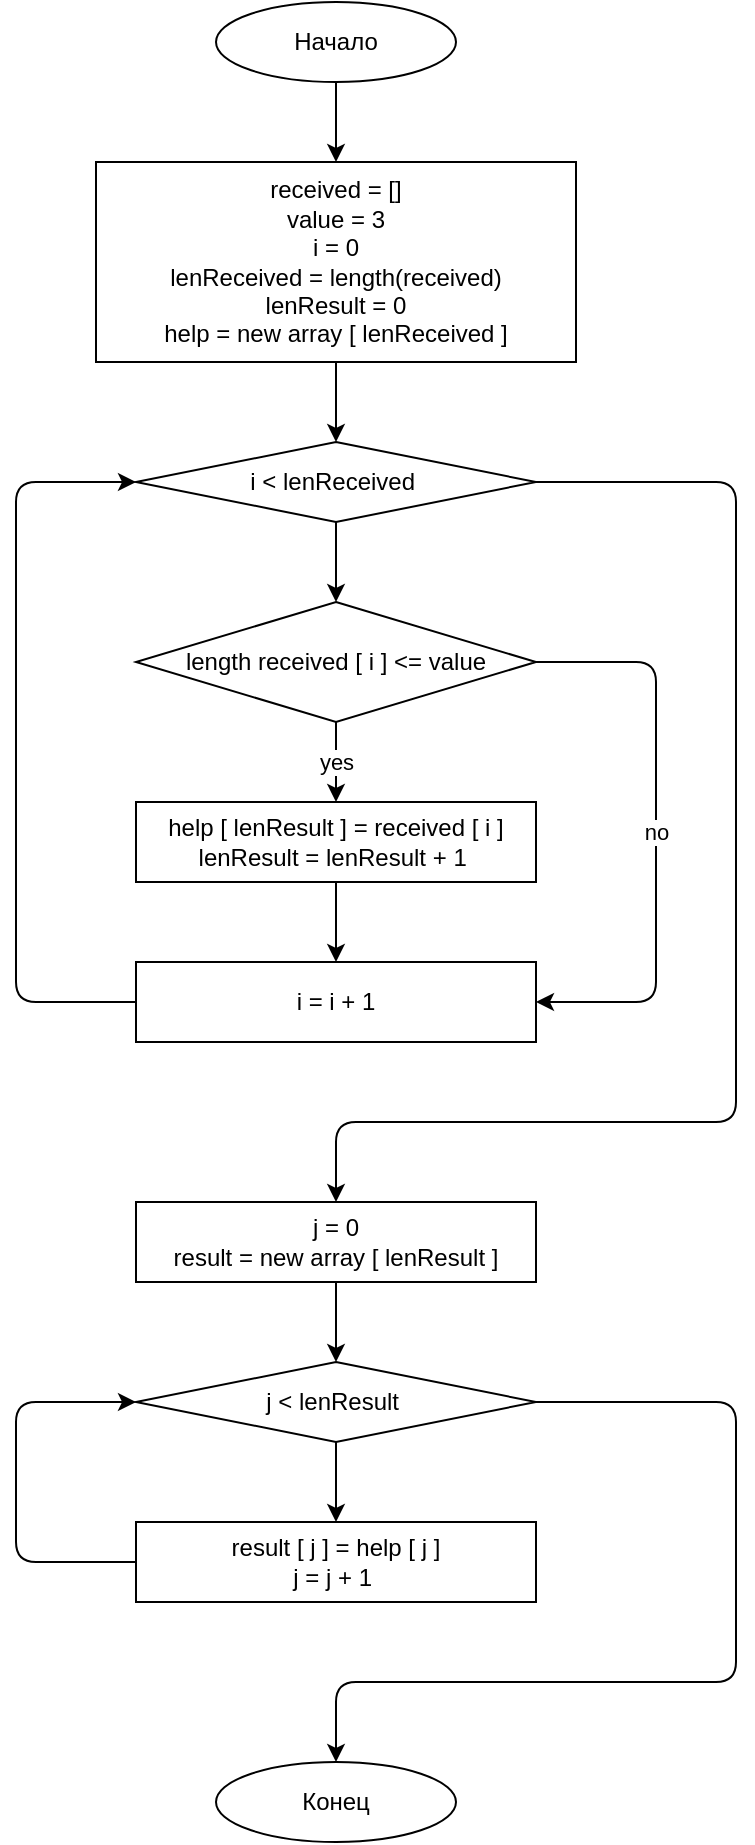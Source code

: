 <mxfile>
    <diagram id="gwFecUYAoQAURBb2EJ4o" name="Страница 1">
        <mxGraphModel dx="650" dy="300" grid="1" gridSize="10" guides="1" tooltips="1" connect="1" arrows="1" fold="1" page="1" pageScale="1" pageWidth="827" pageHeight="1169" math="0" shadow="0">
            <root>
                <mxCell id="0"/>
                <mxCell id="1" parent="0"/>
                <mxCell id="6" value="" style="edgeStyle=none;html=1;" edge="1" parent="1" source="2" target="4">
                    <mxGeometry relative="1" as="geometry"/>
                </mxCell>
                <mxCell id="2" value="Начало" style="ellipse;whiteSpace=wrap;html=1;" vertex="1" parent="1">
                    <mxGeometry x="260" y="40" width="120" height="40" as="geometry"/>
                </mxCell>
                <mxCell id="3" value="Конец" style="ellipse;whiteSpace=wrap;html=1;" vertex="1" parent="1">
                    <mxGeometry x="260" y="920" width="120" height="40" as="geometry"/>
                </mxCell>
                <mxCell id="8" value="" style="edgeStyle=none;html=1;" edge="1" parent="1" source="4" target="7">
                    <mxGeometry relative="1" as="geometry"/>
                </mxCell>
                <mxCell id="4" value="received = []&lt;br&gt;value = 3&lt;br&gt;i = 0&lt;br&gt;lenReceived&amp;nbsp;= length(received)&lt;br&gt;lenResult = 0&lt;br&gt;help = new array [ lenReceived&amp;nbsp;]" style="rounded=0;whiteSpace=wrap;html=1;" vertex="1" parent="1">
                    <mxGeometry x="200" y="120" width="240" height="100" as="geometry"/>
                </mxCell>
                <mxCell id="12" value="" style="edgeStyle=none;html=1;" edge="1" parent="1" source="7" target="10">
                    <mxGeometry relative="1" as="geometry"/>
                </mxCell>
                <mxCell id="25" style="edgeStyle=none;html=1;exitX=1;exitY=0.5;exitDx=0;exitDy=0;" edge="1" parent="1" source="7" target="18">
                    <mxGeometry relative="1" as="geometry">
                        <Array as="points">
                            <mxPoint x="520" y="280"/>
                            <mxPoint x="520" y="600"/>
                            <mxPoint x="320" y="600"/>
                            <mxPoint x="320" y="640"/>
                        </Array>
                    </mxGeometry>
                </mxCell>
                <mxCell id="7" value="i &amp;lt; lenReceived&amp;nbsp;" style="rhombus;whiteSpace=wrap;html=1;" vertex="1" parent="1">
                    <mxGeometry x="220" y="260" width="200" height="40" as="geometry"/>
                </mxCell>
                <mxCell id="15" style="edgeStyle=none;html=1;exitX=0;exitY=0.5;exitDx=0;exitDy=0;entryX=0;entryY=0.5;entryDx=0;entryDy=0;" edge="1" parent="1" source="16" target="7">
                    <mxGeometry relative="1" as="geometry">
                        <mxPoint x="320" y="280" as="targetPoint"/>
                        <Array as="points">
                            <mxPoint x="160" y="540"/>
                            <mxPoint x="160" y="420"/>
                            <mxPoint x="160" y="280"/>
                        </Array>
                    </mxGeometry>
                </mxCell>
                <mxCell id="17" value="" style="edgeStyle=none;html=1;" edge="1" parent="1" source="9" target="16">
                    <mxGeometry relative="1" as="geometry"/>
                </mxCell>
                <mxCell id="9" value="help [ lenResult&amp;nbsp;] = received [ i ]&lt;br&gt;lenResult&amp;nbsp;= lenResult&amp;nbsp;+ 1&amp;nbsp;" style="rounded=0;whiteSpace=wrap;html=1;" vertex="1" parent="1">
                    <mxGeometry x="220" y="440" width="200" height="40" as="geometry"/>
                </mxCell>
                <mxCell id="13" value="yes" style="edgeStyle=none;html=1;" edge="1" parent="1" source="10" target="9">
                    <mxGeometry relative="1" as="geometry"/>
                </mxCell>
                <mxCell id="14" value="no" style="edgeStyle=none;html=1;exitX=1;exitY=0.5;exitDx=0;exitDy=0;entryX=1;entryY=0.5;entryDx=0;entryDy=0;" edge="1" parent="1" source="10" target="16">
                    <mxGeometry relative="1" as="geometry">
                        <mxPoint x="460" y="561" as="targetPoint"/>
                        <Array as="points">
                            <mxPoint x="480" y="370"/>
                            <mxPoint x="480" y="540"/>
                        </Array>
                    </mxGeometry>
                </mxCell>
                <mxCell id="10" value="length received [ i ] &amp;lt;= value" style="rhombus;whiteSpace=wrap;html=1;" vertex="1" parent="1">
                    <mxGeometry x="220" y="340" width="200" height="60" as="geometry"/>
                </mxCell>
                <mxCell id="16" value="i = i + 1" style="rounded=0;whiteSpace=wrap;html=1;" vertex="1" parent="1">
                    <mxGeometry x="220" y="520" width="200" height="40" as="geometry"/>
                </mxCell>
                <mxCell id="27" value="" style="edgeStyle=none;html=1;" edge="1" parent="1" source="18" target="26">
                    <mxGeometry relative="1" as="geometry"/>
                </mxCell>
                <mxCell id="18" value="j = 0&lt;br&gt;result = new array [ lenResult&amp;nbsp;]" style="rounded=0;whiteSpace=wrap;html=1;" vertex="1" parent="1">
                    <mxGeometry x="220" y="640" width="200" height="40" as="geometry"/>
                </mxCell>
                <mxCell id="29" value="" style="edgeStyle=none;html=1;" edge="1" parent="1" source="26" target="28">
                    <mxGeometry relative="1" as="geometry"/>
                </mxCell>
                <mxCell id="31" style="edgeStyle=none;html=1;exitX=1;exitY=0.5;exitDx=0;exitDy=0;" edge="1" parent="1" source="26">
                    <mxGeometry relative="1" as="geometry">
                        <mxPoint x="320" y="920" as="targetPoint"/>
                        <Array as="points">
                            <mxPoint x="520" y="740"/>
                            <mxPoint x="520" y="880"/>
                            <mxPoint x="320" y="880"/>
                        </Array>
                    </mxGeometry>
                </mxCell>
                <mxCell id="26" value="j &amp;lt; lenResult&amp;nbsp;" style="rhombus;whiteSpace=wrap;html=1;" vertex="1" parent="1">
                    <mxGeometry x="220" y="720" width="200" height="40" as="geometry"/>
                </mxCell>
                <mxCell id="30" style="edgeStyle=none;html=1;entryX=0;entryY=0.5;entryDx=0;entryDy=0;exitX=0;exitY=0.5;exitDx=0;exitDy=0;" edge="1" parent="1" source="28" target="26">
                    <mxGeometry relative="1" as="geometry">
                        <Array as="points">
                            <mxPoint x="160" y="820"/>
                            <mxPoint x="160" y="740"/>
                        </Array>
                    </mxGeometry>
                </mxCell>
                <mxCell id="28" value="result [ j ] = help [ j ]&lt;br&gt;j = j + 1&amp;nbsp;" style="rounded=0;whiteSpace=wrap;html=1;" vertex="1" parent="1">
                    <mxGeometry x="220" y="800" width="200" height="40" as="geometry"/>
                </mxCell>
            </root>
        </mxGraphModel>
    </diagram>
</mxfile>